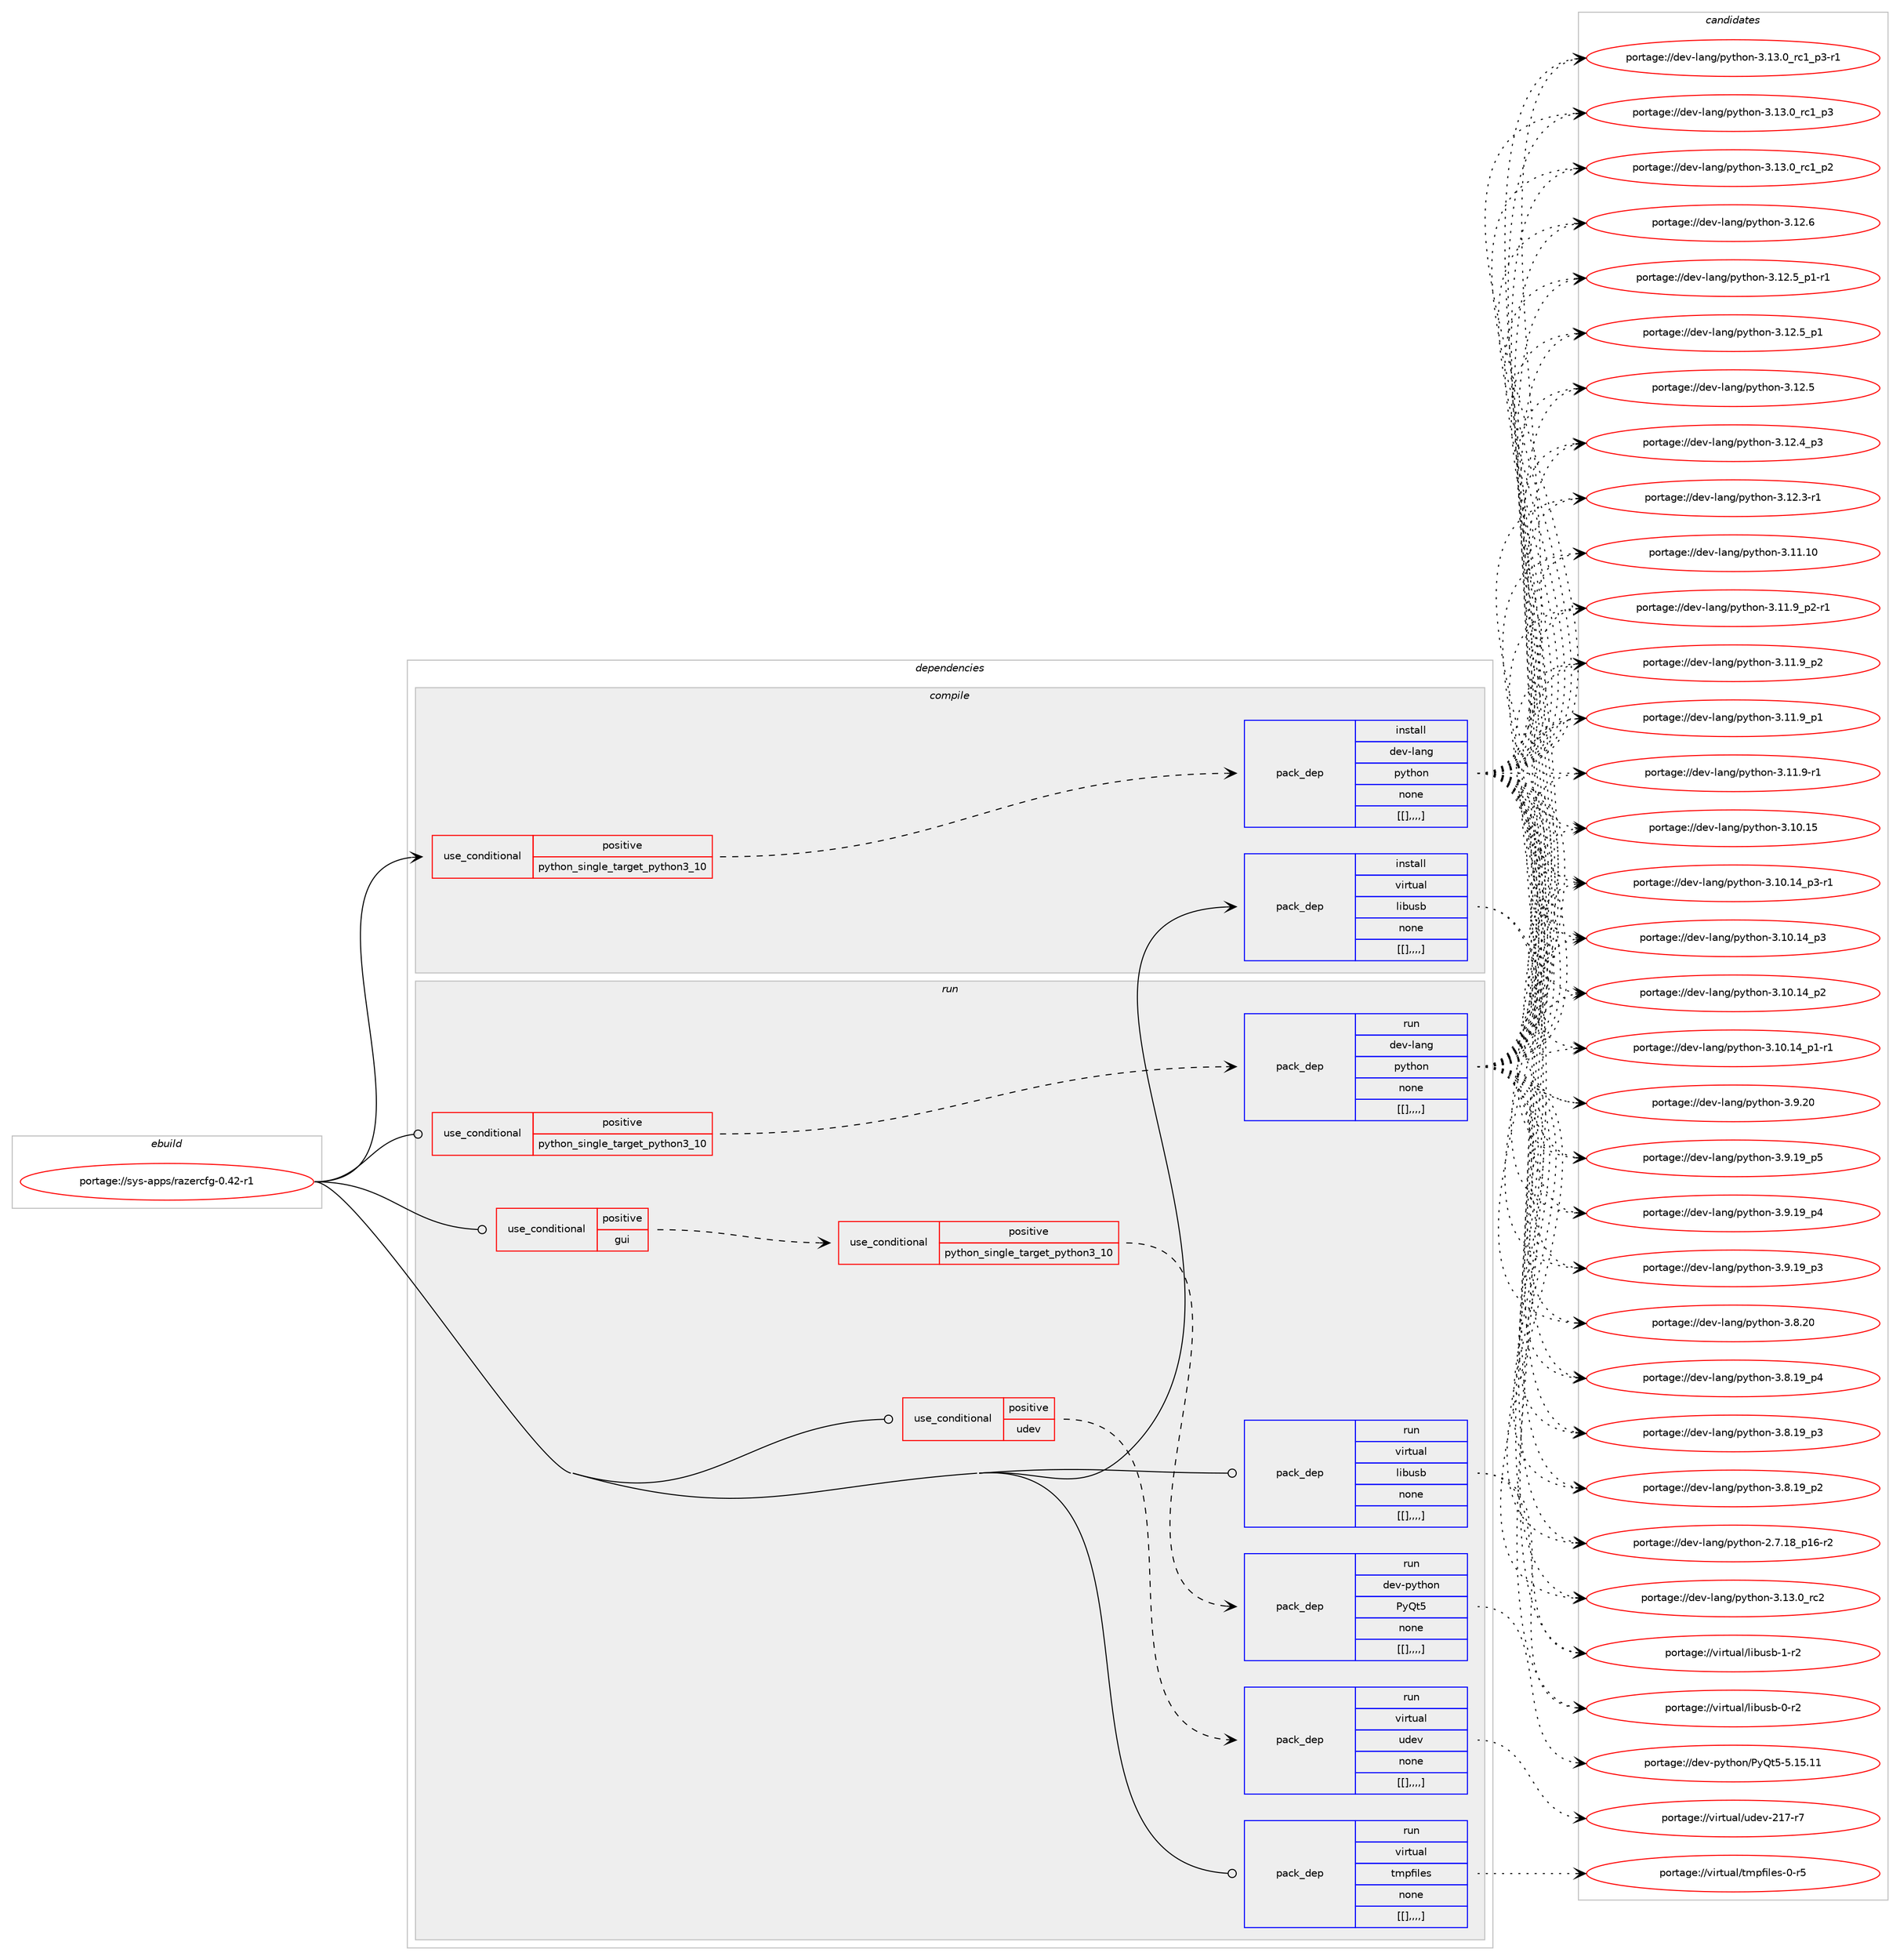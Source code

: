 digraph prolog {

# *************
# Graph options
# *************

newrank=true;
concentrate=true;
compound=true;
graph [rankdir=LR,fontname=Helvetica,fontsize=10,ranksep=1.5];#, ranksep=2.5, nodesep=0.2];
edge  [arrowhead=vee];
node  [fontname=Helvetica,fontsize=10];

# **********
# The ebuild
# **********

subgraph cluster_leftcol {
color=gray;
label=<<i>ebuild</i>>;
id [label="portage://sys-apps/razercfg-0.42-r1", color=red, width=4, href="../sys-apps/razercfg-0.42-r1.svg"];
}

# ****************
# The dependencies
# ****************

subgraph cluster_midcol {
color=gray;
label=<<i>dependencies</i>>;
subgraph cluster_compile {
fillcolor="#eeeeee";
style=filled;
label=<<i>compile</i>>;
subgraph cond115829 {
dependency439022 [label=<<TABLE BORDER="0" CELLBORDER="1" CELLSPACING="0" CELLPADDING="4"><TR><TD ROWSPAN="3" CELLPADDING="10">use_conditional</TD></TR><TR><TD>positive</TD></TR><TR><TD>python_single_target_python3_10</TD></TR></TABLE>>, shape=none, color=red];
subgraph pack320138 {
dependency439023 [label=<<TABLE BORDER="0" CELLBORDER="1" CELLSPACING="0" CELLPADDING="4" WIDTH="220"><TR><TD ROWSPAN="6" CELLPADDING="30">pack_dep</TD></TR><TR><TD WIDTH="110">install</TD></TR><TR><TD>dev-lang</TD></TR><TR><TD>python</TD></TR><TR><TD>none</TD></TR><TR><TD>[[],,,,]</TD></TR></TABLE>>, shape=none, color=blue];
}
dependency439022:e -> dependency439023:w [weight=20,style="dashed",arrowhead="vee"];
}
id:e -> dependency439022:w [weight=20,style="solid",arrowhead="vee"];
subgraph pack320139 {
dependency439024 [label=<<TABLE BORDER="0" CELLBORDER="1" CELLSPACING="0" CELLPADDING="4" WIDTH="220"><TR><TD ROWSPAN="6" CELLPADDING="30">pack_dep</TD></TR><TR><TD WIDTH="110">install</TD></TR><TR><TD>virtual</TD></TR><TR><TD>libusb</TD></TR><TR><TD>none</TD></TR><TR><TD>[[],,,,]</TD></TR></TABLE>>, shape=none, color=blue];
}
id:e -> dependency439024:w [weight=20,style="solid",arrowhead="vee"];
}
subgraph cluster_compileandrun {
fillcolor="#eeeeee";
style=filled;
label=<<i>compile and run</i>>;
}
subgraph cluster_run {
fillcolor="#eeeeee";
style=filled;
label=<<i>run</i>>;
subgraph cond115830 {
dependency439025 [label=<<TABLE BORDER="0" CELLBORDER="1" CELLSPACING="0" CELLPADDING="4"><TR><TD ROWSPAN="3" CELLPADDING="10">use_conditional</TD></TR><TR><TD>positive</TD></TR><TR><TD>gui</TD></TR></TABLE>>, shape=none, color=red];
subgraph cond115831 {
dependency439026 [label=<<TABLE BORDER="0" CELLBORDER="1" CELLSPACING="0" CELLPADDING="4"><TR><TD ROWSPAN="3" CELLPADDING="10">use_conditional</TD></TR><TR><TD>positive</TD></TR><TR><TD>python_single_target_python3_10</TD></TR></TABLE>>, shape=none, color=red];
subgraph pack320140 {
dependency439027 [label=<<TABLE BORDER="0" CELLBORDER="1" CELLSPACING="0" CELLPADDING="4" WIDTH="220"><TR><TD ROWSPAN="6" CELLPADDING="30">pack_dep</TD></TR><TR><TD WIDTH="110">run</TD></TR><TR><TD>dev-python</TD></TR><TR><TD>PyQt5</TD></TR><TR><TD>none</TD></TR><TR><TD>[[],,,,]</TD></TR></TABLE>>, shape=none, color=blue];
}
dependency439026:e -> dependency439027:w [weight=20,style="dashed",arrowhead="vee"];
}
dependency439025:e -> dependency439026:w [weight=20,style="dashed",arrowhead="vee"];
}
id:e -> dependency439025:w [weight=20,style="solid",arrowhead="odot"];
subgraph cond115832 {
dependency439028 [label=<<TABLE BORDER="0" CELLBORDER="1" CELLSPACING="0" CELLPADDING="4"><TR><TD ROWSPAN="3" CELLPADDING="10">use_conditional</TD></TR><TR><TD>positive</TD></TR><TR><TD>python_single_target_python3_10</TD></TR></TABLE>>, shape=none, color=red];
subgraph pack320141 {
dependency439029 [label=<<TABLE BORDER="0" CELLBORDER="1" CELLSPACING="0" CELLPADDING="4" WIDTH="220"><TR><TD ROWSPAN="6" CELLPADDING="30">pack_dep</TD></TR><TR><TD WIDTH="110">run</TD></TR><TR><TD>dev-lang</TD></TR><TR><TD>python</TD></TR><TR><TD>none</TD></TR><TR><TD>[[],,,,]</TD></TR></TABLE>>, shape=none, color=blue];
}
dependency439028:e -> dependency439029:w [weight=20,style="dashed",arrowhead="vee"];
}
id:e -> dependency439028:w [weight=20,style="solid",arrowhead="odot"];
subgraph cond115833 {
dependency439030 [label=<<TABLE BORDER="0" CELLBORDER="1" CELLSPACING="0" CELLPADDING="4"><TR><TD ROWSPAN="3" CELLPADDING="10">use_conditional</TD></TR><TR><TD>positive</TD></TR><TR><TD>udev</TD></TR></TABLE>>, shape=none, color=red];
subgraph pack320142 {
dependency439031 [label=<<TABLE BORDER="0" CELLBORDER="1" CELLSPACING="0" CELLPADDING="4" WIDTH="220"><TR><TD ROWSPAN="6" CELLPADDING="30">pack_dep</TD></TR><TR><TD WIDTH="110">run</TD></TR><TR><TD>virtual</TD></TR><TR><TD>udev</TD></TR><TR><TD>none</TD></TR><TR><TD>[[],,,,]</TD></TR></TABLE>>, shape=none, color=blue];
}
dependency439030:e -> dependency439031:w [weight=20,style="dashed",arrowhead="vee"];
}
id:e -> dependency439030:w [weight=20,style="solid",arrowhead="odot"];
subgraph pack320143 {
dependency439032 [label=<<TABLE BORDER="0" CELLBORDER="1" CELLSPACING="0" CELLPADDING="4" WIDTH="220"><TR><TD ROWSPAN="6" CELLPADDING="30">pack_dep</TD></TR><TR><TD WIDTH="110">run</TD></TR><TR><TD>virtual</TD></TR><TR><TD>libusb</TD></TR><TR><TD>none</TD></TR><TR><TD>[[],,,,]</TD></TR></TABLE>>, shape=none, color=blue];
}
id:e -> dependency439032:w [weight=20,style="solid",arrowhead="odot"];
subgraph pack320144 {
dependency439033 [label=<<TABLE BORDER="0" CELLBORDER="1" CELLSPACING="0" CELLPADDING="4" WIDTH="220"><TR><TD ROWSPAN="6" CELLPADDING="30">pack_dep</TD></TR><TR><TD WIDTH="110">run</TD></TR><TR><TD>virtual</TD></TR><TR><TD>tmpfiles</TD></TR><TR><TD>none</TD></TR><TR><TD>[[],,,,]</TD></TR></TABLE>>, shape=none, color=blue];
}
id:e -> dependency439033:w [weight=20,style="solid",arrowhead="odot"];
}
}

# **************
# The candidates
# **************

subgraph cluster_choices {
rank=same;
color=gray;
label=<<i>candidates</i>>;

subgraph choice320138 {
color=black;
nodesep=1;
choice10010111845108971101034711212111610411111045514649514648951149950 [label="portage://dev-lang/python-3.13.0_rc2", color=red, width=4,href="../dev-lang/python-3.13.0_rc2.svg"];
choice1001011184510897110103471121211161041111104551464951464895114994995112514511449 [label="portage://dev-lang/python-3.13.0_rc1_p3-r1", color=red, width=4,href="../dev-lang/python-3.13.0_rc1_p3-r1.svg"];
choice100101118451089711010347112121116104111110455146495146489511499499511251 [label="portage://dev-lang/python-3.13.0_rc1_p3", color=red, width=4,href="../dev-lang/python-3.13.0_rc1_p3.svg"];
choice100101118451089711010347112121116104111110455146495146489511499499511250 [label="portage://dev-lang/python-3.13.0_rc1_p2", color=red, width=4,href="../dev-lang/python-3.13.0_rc1_p2.svg"];
choice10010111845108971101034711212111610411111045514649504654 [label="portage://dev-lang/python-3.12.6", color=red, width=4,href="../dev-lang/python-3.12.6.svg"];
choice1001011184510897110103471121211161041111104551464950465395112494511449 [label="portage://dev-lang/python-3.12.5_p1-r1", color=red, width=4,href="../dev-lang/python-3.12.5_p1-r1.svg"];
choice100101118451089711010347112121116104111110455146495046539511249 [label="portage://dev-lang/python-3.12.5_p1", color=red, width=4,href="../dev-lang/python-3.12.5_p1.svg"];
choice10010111845108971101034711212111610411111045514649504653 [label="portage://dev-lang/python-3.12.5", color=red, width=4,href="../dev-lang/python-3.12.5.svg"];
choice100101118451089711010347112121116104111110455146495046529511251 [label="portage://dev-lang/python-3.12.4_p3", color=red, width=4,href="../dev-lang/python-3.12.4_p3.svg"];
choice100101118451089711010347112121116104111110455146495046514511449 [label="portage://dev-lang/python-3.12.3-r1", color=red, width=4,href="../dev-lang/python-3.12.3-r1.svg"];
choice1001011184510897110103471121211161041111104551464949464948 [label="portage://dev-lang/python-3.11.10", color=red, width=4,href="../dev-lang/python-3.11.10.svg"];
choice1001011184510897110103471121211161041111104551464949465795112504511449 [label="portage://dev-lang/python-3.11.9_p2-r1", color=red, width=4,href="../dev-lang/python-3.11.9_p2-r1.svg"];
choice100101118451089711010347112121116104111110455146494946579511250 [label="portage://dev-lang/python-3.11.9_p2", color=red, width=4,href="../dev-lang/python-3.11.9_p2.svg"];
choice100101118451089711010347112121116104111110455146494946579511249 [label="portage://dev-lang/python-3.11.9_p1", color=red, width=4,href="../dev-lang/python-3.11.9_p1.svg"];
choice100101118451089711010347112121116104111110455146494946574511449 [label="portage://dev-lang/python-3.11.9-r1", color=red, width=4,href="../dev-lang/python-3.11.9-r1.svg"];
choice1001011184510897110103471121211161041111104551464948464953 [label="portage://dev-lang/python-3.10.15", color=red, width=4,href="../dev-lang/python-3.10.15.svg"];
choice100101118451089711010347112121116104111110455146494846495295112514511449 [label="portage://dev-lang/python-3.10.14_p3-r1", color=red, width=4,href="../dev-lang/python-3.10.14_p3-r1.svg"];
choice10010111845108971101034711212111610411111045514649484649529511251 [label="portage://dev-lang/python-3.10.14_p3", color=red, width=4,href="../dev-lang/python-3.10.14_p3.svg"];
choice10010111845108971101034711212111610411111045514649484649529511250 [label="portage://dev-lang/python-3.10.14_p2", color=red, width=4,href="../dev-lang/python-3.10.14_p2.svg"];
choice100101118451089711010347112121116104111110455146494846495295112494511449 [label="portage://dev-lang/python-3.10.14_p1-r1", color=red, width=4,href="../dev-lang/python-3.10.14_p1-r1.svg"];
choice10010111845108971101034711212111610411111045514657465048 [label="portage://dev-lang/python-3.9.20", color=red, width=4,href="../dev-lang/python-3.9.20.svg"];
choice100101118451089711010347112121116104111110455146574649579511253 [label="portage://dev-lang/python-3.9.19_p5", color=red, width=4,href="../dev-lang/python-3.9.19_p5.svg"];
choice100101118451089711010347112121116104111110455146574649579511252 [label="portage://dev-lang/python-3.9.19_p4", color=red, width=4,href="../dev-lang/python-3.9.19_p4.svg"];
choice100101118451089711010347112121116104111110455146574649579511251 [label="portage://dev-lang/python-3.9.19_p3", color=red, width=4,href="../dev-lang/python-3.9.19_p3.svg"];
choice10010111845108971101034711212111610411111045514656465048 [label="portage://dev-lang/python-3.8.20", color=red, width=4,href="../dev-lang/python-3.8.20.svg"];
choice100101118451089711010347112121116104111110455146564649579511252 [label="portage://dev-lang/python-3.8.19_p4", color=red, width=4,href="../dev-lang/python-3.8.19_p4.svg"];
choice100101118451089711010347112121116104111110455146564649579511251 [label="portage://dev-lang/python-3.8.19_p3", color=red, width=4,href="../dev-lang/python-3.8.19_p3.svg"];
choice100101118451089711010347112121116104111110455146564649579511250 [label="portage://dev-lang/python-3.8.19_p2", color=red, width=4,href="../dev-lang/python-3.8.19_p2.svg"];
choice100101118451089711010347112121116104111110455046554649569511249544511450 [label="portage://dev-lang/python-2.7.18_p16-r2", color=red, width=4,href="../dev-lang/python-2.7.18_p16-r2.svg"];
dependency439023:e -> choice10010111845108971101034711212111610411111045514649514648951149950:w [style=dotted,weight="100"];
dependency439023:e -> choice1001011184510897110103471121211161041111104551464951464895114994995112514511449:w [style=dotted,weight="100"];
dependency439023:e -> choice100101118451089711010347112121116104111110455146495146489511499499511251:w [style=dotted,weight="100"];
dependency439023:e -> choice100101118451089711010347112121116104111110455146495146489511499499511250:w [style=dotted,weight="100"];
dependency439023:e -> choice10010111845108971101034711212111610411111045514649504654:w [style=dotted,weight="100"];
dependency439023:e -> choice1001011184510897110103471121211161041111104551464950465395112494511449:w [style=dotted,weight="100"];
dependency439023:e -> choice100101118451089711010347112121116104111110455146495046539511249:w [style=dotted,weight="100"];
dependency439023:e -> choice10010111845108971101034711212111610411111045514649504653:w [style=dotted,weight="100"];
dependency439023:e -> choice100101118451089711010347112121116104111110455146495046529511251:w [style=dotted,weight="100"];
dependency439023:e -> choice100101118451089711010347112121116104111110455146495046514511449:w [style=dotted,weight="100"];
dependency439023:e -> choice1001011184510897110103471121211161041111104551464949464948:w [style=dotted,weight="100"];
dependency439023:e -> choice1001011184510897110103471121211161041111104551464949465795112504511449:w [style=dotted,weight="100"];
dependency439023:e -> choice100101118451089711010347112121116104111110455146494946579511250:w [style=dotted,weight="100"];
dependency439023:e -> choice100101118451089711010347112121116104111110455146494946579511249:w [style=dotted,weight="100"];
dependency439023:e -> choice100101118451089711010347112121116104111110455146494946574511449:w [style=dotted,weight="100"];
dependency439023:e -> choice1001011184510897110103471121211161041111104551464948464953:w [style=dotted,weight="100"];
dependency439023:e -> choice100101118451089711010347112121116104111110455146494846495295112514511449:w [style=dotted,weight="100"];
dependency439023:e -> choice10010111845108971101034711212111610411111045514649484649529511251:w [style=dotted,weight="100"];
dependency439023:e -> choice10010111845108971101034711212111610411111045514649484649529511250:w [style=dotted,weight="100"];
dependency439023:e -> choice100101118451089711010347112121116104111110455146494846495295112494511449:w [style=dotted,weight="100"];
dependency439023:e -> choice10010111845108971101034711212111610411111045514657465048:w [style=dotted,weight="100"];
dependency439023:e -> choice100101118451089711010347112121116104111110455146574649579511253:w [style=dotted,weight="100"];
dependency439023:e -> choice100101118451089711010347112121116104111110455146574649579511252:w [style=dotted,weight="100"];
dependency439023:e -> choice100101118451089711010347112121116104111110455146574649579511251:w [style=dotted,weight="100"];
dependency439023:e -> choice10010111845108971101034711212111610411111045514656465048:w [style=dotted,weight="100"];
dependency439023:e -> choice100101118451089711010347112121116104111110455146564649579511252:w [style=dotted,weight="100"];
dependency439023:e -> choice100101118451089711010347112121116104111110455146564649579511251:w [style=dotted,weight="100"];
dependency439023:e -> choice100101118451089711010347112121116104111110455146564649579511250:w [style=dotted,weight="100"];
dependency439023:e -> choice100101118451089711010347112121116104111110455046554649569511249544511450:w [style=dotted,weight="100"];
}
subgraph choice320139 {
color=black;
nodesep=1;
choice1181051141161179710847108105981171159845494511450 [label="portage://virtual/libusb-1-r2", color=red, width=4,href="../virtual/libusb-1-r2.svg"];
choice1181051141161179710847108105981171159845484511450 [label="portage://virtual/libusb-0-r2", color=red, width=4,href="../virtual/libusb-0-r2.svg"];
dependency439024:e -> choice1181051141161179710847108105981171159845494511450:w [style=dotted,weight="100"];
dependency439024:e -> choice1181051141161179710847108105981171159845484511450:w [style=dotted,weight="100"];
}
subgraph choice320140 {
color=black;
nodesep=1;
choice10010111845112121116104111110478012181116534553464953464949 [label="portage://dev-python/PyQt5-5.15.11", color=red, width=4,href="../dev-python/PyQt5-5.15.11.svg"];
dependency439027:e -> choice10010111845112121116104111110478012181116534553464953464949:w [style=dotted,weight="100"];
}
subgraph choice320141 {
color=black;
nodesep=1;
choice10010111845108971101034711212111610411111045514649514648951149950 [label="portage://dev-lang/python-3.13.0_rc2", color=red, width=4,href="../dev-lang/python-3.13.0_rc2.svg"];
choice1001011184510897110103471121211161041111104551464951464895114994995112514511449 [label="portage://dev-lang/python-3.13.0_rc1_p3-r1", color=red, width=4,href="../dev-lang/python-3.13.0_rc1_p3-r1.svg"];
choice100101118451089711010347112121116104111110455146495146489511499499511251 [label="portage://dev-lang/python-3.13.0_rc1_p3", color=red, width=4,href="../dev-lang/python-3.13.0_rc1_p3.svg"];
choice100101118451089711010347112121116104111110455146495146489511499499511250 [label="portage://dev-lang/python-3.13.0_rc1_p2", color=red, width=4,href="../dev-lang/python-3.13.0_rc1_p2.svg"];
choice10010111845108971101034711212111610411111045514649504654 [label="portage://dev-lang/python-3.12.6", color=red, width=4,href="../dev-lang/python-3.12.6.svg"];
choice1001011184510897110103471121211161041111104551464950465395112494511449 [label="portage://dev-lang/python-3.12.5_p1-r1", color=red, width=4,href="../dev-lang/python-3.12.5_p1-r1.svg"];
choice100101118451089711010347112121116104111110455146495046539511249 [label="portage://dev-lang/python-3.12.5_p1", color=red, width=4,href="../dev-lang/python-3.12.5_p1.svg"];
choice10010111845108971101034711212111610411111045514649504653 [label="portage://dev-lang/python-3.12.5", color=red, width=4,href="../dev-lang/python-3.12.5.svg"];
choice100101118451089711010347112121116104111110455146495046529511251 [label="portage://dev-lang/python-3.12.4_p3", color=red, width=4,href="../dev-lang/python-3.12.4_p3.svg"];
choice100101118451089711010347112121116104111110455146495046514511449 [label="portage://dev-lang/python-3.12.3-r1", color=red, width=4,href="../dev-lang/python-3.12.3-r1.svg"];
choice1001011184510897110103471121211161041111104551464949464948 [label="portage://dev-lang/python-3.11.10", color=red, width=4,href="../dev-lang/python-3.11.10.svg"];
choice1001011184510897110103471121211161041111104551464949465795112504511449 [label="portage://dev-lang/python-3.11.9_p2-r1", color=red, width=4,href="../dev-lang/python-3.11.9_p2-r1.svg"];
choice100101118451089711010347112121116104111110455146494946579511250 [label="portage://dev-lang/python-3.11.9_p2", color=red, width=4,href="../dev-lang/python-3.11.9_p2.svg"];
choice100101118451089711010347112121116104111110455146494946579511249 [label="portage://dev-lang/python-3.11.9_p1", color=red, width=4,href="../dev-lang/python-3.11.9_p1.svg"];
choice100101118451089711010347112121116104111110455146494946574511449 [label="portage://dev-lang/python-3.11.9-r1", color=red, width=4,href="../dev-lang/python-3.11.9-r1.svg"];
choice1001011184510897110103471121211161041111104551464948464953 [label="portage://dev-lang/python-3.10.15", color=red, width=4,href="../dev-lang/python-3.10.15.svg"];
choice100101118451089711010347112121116104111110455146494846495295112514511449 [label="portage://dev-lang/python-3.10.14_p3-r1", color=red, width=4,href="../dev-lang/python-3.10.14_p3-r1.svg"];
choice10010111845108971101034711212111610411111045514649484649529511251 [label="portage://dev-lang/python-3.10.14_p3", color=red, width=4,href="../dev-lang/python-3.10.14_p3.svg"];
choice10010111845108971101034711212111610411111045514649484649529511250 [label="portage://dev-lang/python-3.10.14_p2", color=red, width=4,href="../dev-lang/python-3.10.14_p2.svg"];
choice100101118451089711010347112121116104111110455146494846495295112494511449 [label="portage://dev-lang/python-3.10.14_p1-r1", color=red, width=4,href="../dev-lang/python-3.10.14_p1-r1.svg"];
choice10010111845108971101034711212111610411111045514657465048 [label="portage://dev-lang/python-3.9.20", color=red, width=4,href="../dev-lang/python-3.9.20.svg"];
choice100101118451089711010347112121116104111110455146574649579511253 [label="portage://dev-lang/python-3.9.19_p5", color=red, width=4,href="../dev-lang/python-3.9.19_p5.svg"];
choice100101118451089711010347112121116104111110455146574649579511252 [label="portage://dev-lang/python-3.9.19_p4", color=red, width=4,href="../dev-lang/python-3.9.19_p4.svg"];
choice100101118451089711010347112121116104111110455146574649579511251 [label="portage://dev-lang/python-3.9.19_p3", color=red, width=4,href="../dev-lang/python-3.9.19_p3.svg"];
choice10010111845108971101034711212111610411111045514656465048 [label="portage://dev-lang/python-3.8.20", color=red, width=4,href="../dev-lang/python-3.8.20.svg"];
choice100101118451089711010347112121116104111110455146564649579511252 [label="portage://dev-lang/python-3.8.19_p4", color=red, width=4,href="../dev-lang/python-3.8.19_p4.svg"];
choice100101118451089711010347112121116104111110455146564649579511251 [label="portage://dev-lang/python-3.8.19_p3", color=red, width=4,href="../dev-lang/python-3.8.19_p3.svg"];
choice100101118451089711010347112121116104111110455146564649579511250 [label="portage://dev-lang/python-3.8.19_p2", color=red, width=4,href="../dev-lang/python-3.8.19_p2.svg"];
choice100101118451089711010347112121116104111110455046554649569511249544511450 [label="portage://dev-lang/python-2.7.18_p16-r2", color=red, width=4,href="../dev-lang/python-2.7.18_p16-r2.svg"];
dependency439029:e -> choice10010111845108971101034711212111610411111045514649514648951149950:w [style=dotted,weight="100"];
dependency439029:e -> choice1001011184510897110103471121211161041111104551464951464895114994995112514511449:w [style=dotted,weight="100"];
dependency439029:e -> choice100101118451089711010347112121116104111110455146495146489511499499511251:w [style=dotted,weight="100"];
dependency439029:e -> choice100101118451089711010347112121116104111110455146495146489511499499511250:w [style=dotted,weight="100"];
dependency439029:e -> choice10010111845108971101034711212111610411111045514649504654:w [style=dotted,weight="100"];
dependency439029:e -> choice1001011184510897110103471121211161041111104551464950465395112494511449:w [style=dotted,weight="100"];
dependency439029:e -> choice100101118451089711010347112121116104111110455146495046539511249:w [style=dotted,weight="100"];
dependency439029:e -> choice10010111845108971101034711212111610411111045514649504653:w [style=dotted,weight="100"];
dependency439029:e -> choice100101118451089711010347112121116104111110455146495046529511251:w [style=dotted,weight="100"];
dependency439029:e -> choice100101118451089711010347112121116104111110455146495046514511449:w [style=dotted,weight="100"];
dependency439029:e -> choice1001011184510897110103471121211161041111104551464949464948:w [style=dotted,weight="100"];
dependency439029:e -> choice1001011184510897110103471121211161041111104551464949465795112504511449:w [style=dotted,weight="100"];
dependency439029:e -> choice100101118451089711010347112121116104111110455146494946579511250:w [style=dotted,weight="100"];
dependency439029:e -> choice100101118451089711010347112121116104111110455146494946579511249:w [style=dotted,weight="100"];
dependency439029:e -> choice100101118451089711010347112121116104111110455146494946574511449:w [style=dotted,weight="100"];
dependency439029:e -> choice1001011184510897110103471121211161041111104551464948464953:w [style=dotted,weight="100"];
dependency439029:e -> choice100101118451089711010347112121116104111110455146494846495295112514511449:w [style=dotted,weight="100"];
dependency439029:e -> choice10010111845108971101034711212111610411111045514649484649529511251:w [style=dotted,weight="100"];
dependency439029:e -> choice10010111845108971101034711212111610411111045514649484649529511250:w [style=dotted,weight="100"];
dependency439029:e -> choice100101118451089711010347112121116104111110455146494846495295112494511449:w [style=dotted,weight="100"];
dependency439029:e -> choice10010111845108971101034711212111610411111045514657465048:w [style=dotted,weight="100"];
dependency439029:e -> choice100101118451089711010347112121116104111110455146574649579511253:w [style=dotted,weight="100"];
dependency439029:e -> choice100101118451089711010347112121116104111110455146574649579511252:w [style=dotted,weight="100"];
dependency439029:e -> choice100101118451089711010347112121116104111110455146574649579511251:w [style=dotted,weight="100"];
dependency439029:e -> choice10010111845108971101034711212111610411111045514656465048:w [style=dotted,weight="100"];
dependency439029:e -> choice100101118451089711010347112121116104111110455146564649579511252:w [style=dotted,weight="100"];
dependency439029:e -> choice100101118451089711010347112121116104111110455146564649579511251:w [style=dotted,weight="100"];
dependency439029:e -> choice100101118451089711010347112121116104111110455146564649579511250:w [style=dotted,weight="100"];
dependency439029:e -> choice100101118451089711010347112121116104111110455046554649569511249544511450:w [style=dotted,weight="100"];
}
subgraph choice320142 {
color=black;
nodesep=1;
choice1181051141161179710847117100101118455049554511455 [label="portage://virtual/udev-217-r7", color=red, width=4,href="../virtual/udev-217-r7.svg"];
dependency439031:e -> choice1181051141161179710847117100101118455049554511455:w [style=dotted,weight="100"];
}
subgraph choice320143 {
color=black;
nodesep=1;
choice1181051141161179710847108105981171159845494511450 [label="portage://virtual/libusb-1-r2", color=red, width=4,href="../virtual/libusb-1-r2.svg"];
choice1181051141161179710847108105981171159845484511450 [label="portage://virtual/libusb-0-r2", color=red, width=4,href="../virtual/libusb-0-r2.svg"];
dependency439032:e -> choice1181051141161179710847108105981171159845494511450:w [style=dotted,weight="100"];
dependency439032:e -> choice1181051141161179710847108105981171159845484511450:w [style=dotted,weight="100"];
}
subgraph choice320144 {
color=black;
nodesep=1;
choice118105114116117971084711610911210210510810111545484511453 [label="portage://virtual/tmpfiles-0-r5", color=red, width=4,href="../virtual/tmpfiles-0-r5.svg"];
dependency439033:e -> choice118105114116117971084711610911210210510810111545484511453:w [style=dotted,weight="100"];
}
}

}
